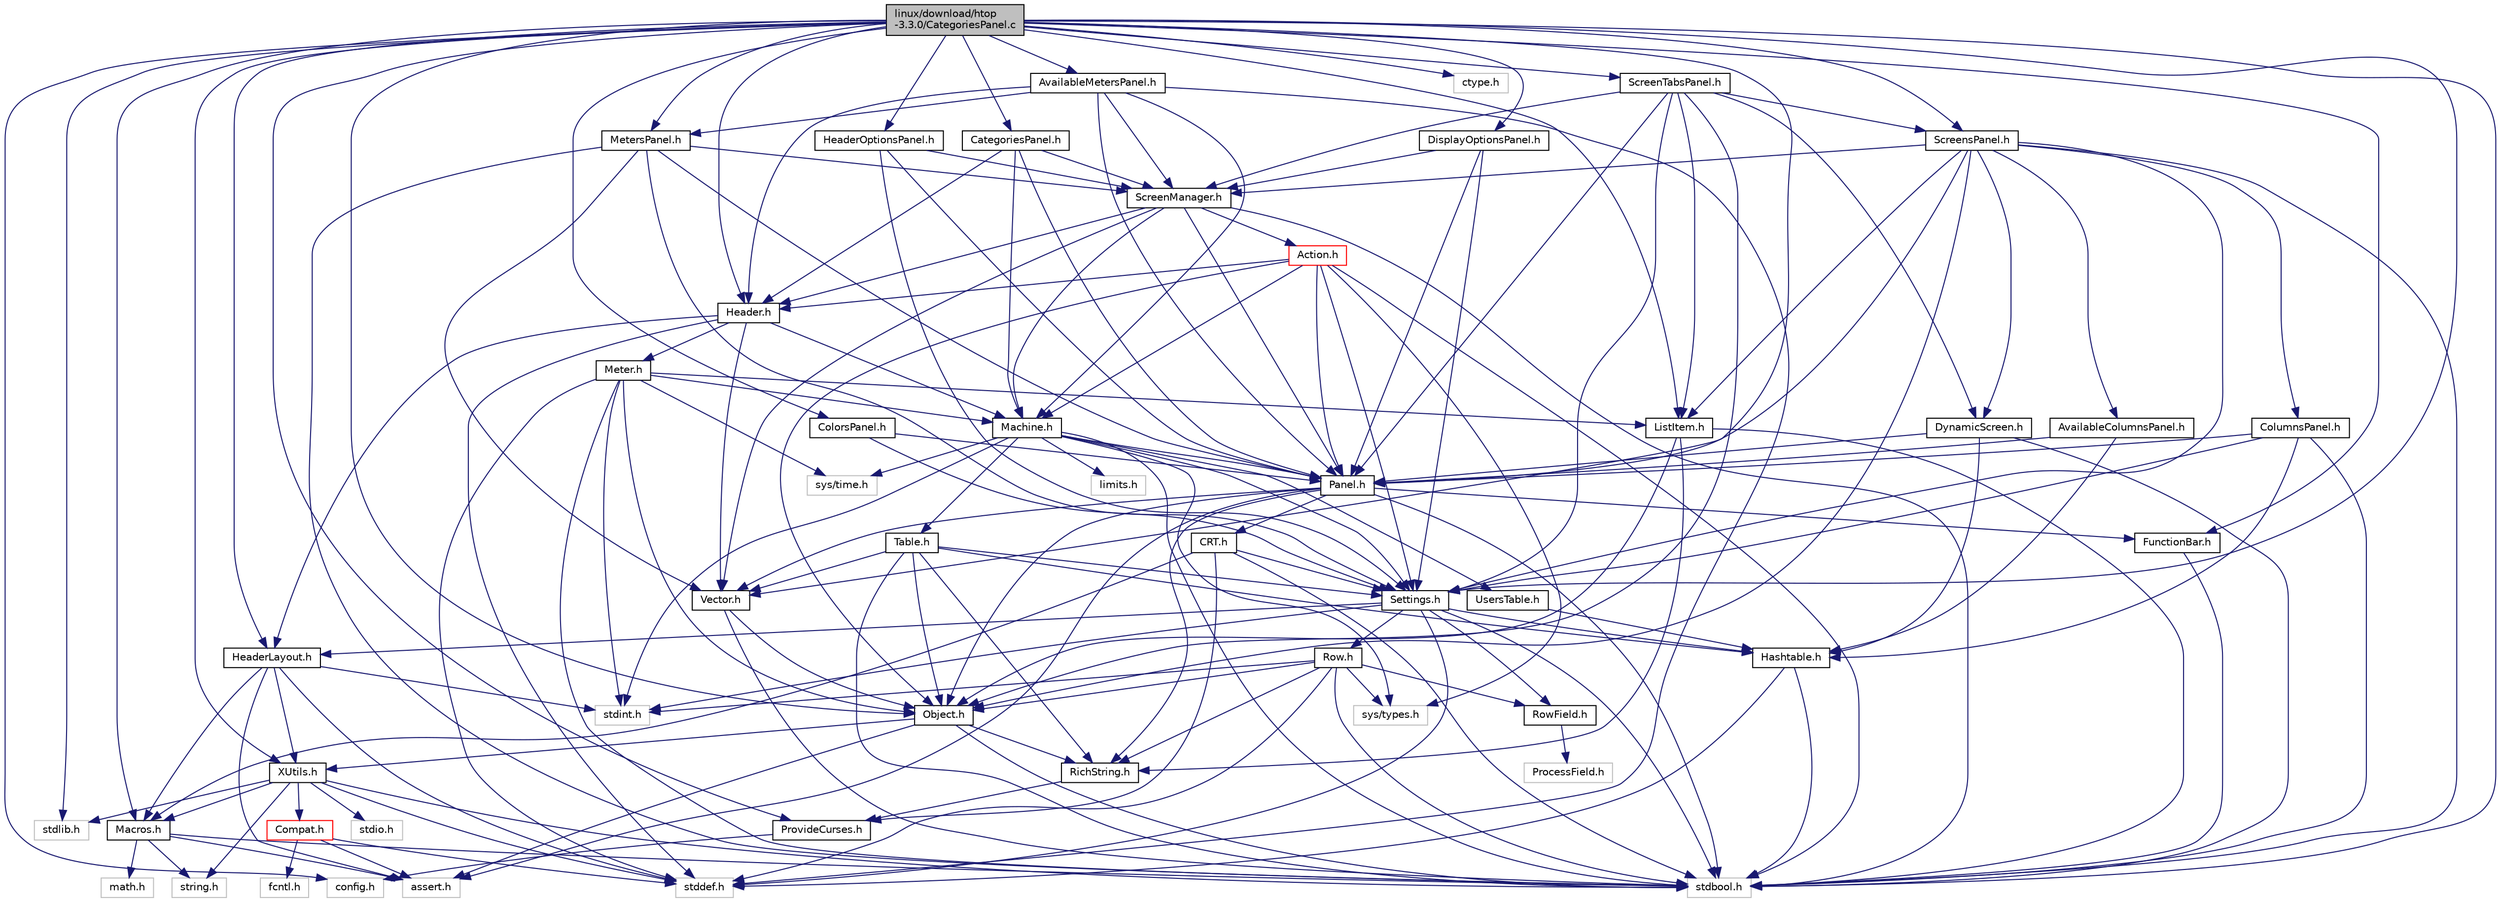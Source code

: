 digraph "linux/download/htop-3.3.0/CategoriesPanel.c"
{
  edge [fontname="Helvetica",fontsize="10",labelfontname="Helvetica",labelfontsize="10"];
  node [fontname="Helvetica",fontsize="10",shape=record];
  Node0 [label="linux/download/htop\l-3.3.0/CategoriesPanel.c",height=0.2,width=0.4,color="black", fillcolor="grey75", style="filled", fontcolor="black"];
  Node0 -> Node1 [color="midnightblue",fontsize="10",style="solid"];
  Node1 [label="config.h",height=0.2,width=0.4,color="grey75", fillcolor="white", style="filled"];
  Node0 -> Node2 [color="midnightblue",fontsize="10",style="solid"];
  Node2 [label="CategoriesPanel.h",height=0.2,width=0.4,color="black", fillcolor="white", style="filled",URL="$CategoriesPanel_8h.html"];
  Node2 -> Node3 [color="midnightblue",fontsize="10",style="solid"];
  Node3 [label="Header.h",height=0.2,width=0.4,color="black", fillcolor="white", style="filled",URL="$linux_2download_2htop-3_83_80_2Header_8h.html"];
  Node3 -> Node4 [color="midnightblue",fontsize="10",style="solid"];
  Node4 [label="stddef.h",height=0.2,width=0.4,color="grey75", fillcolor="white", style="filled"];
  Node3 -> Node5 [color="midnightblue",fontsize="10",style="solid"];
  Node5 [label="HeaderLayout.h",height=0.2,width=0.4,color="black", fillcolor="white", style="filled",URL="$HeaderLayout_8h.html"];
  Node5 -> Node6 [color="midnightblue",fontsize="10",style="solid"];
  Node6 [label="assert.h",height=0.2,width=0.4,color="grey75", fillcolor="white", style="filled"];
  Node5 -> Node4 [color="midnightblue",fontsize="10",style="solid"];
  Node5 -> Node7 [color="midnightblue",fontsize="10",style="solid"];
  Node7 [label="stdint.h",height=0.2,width=0.4,color="grey75", fillcolor="white", style="filled"];
  Node5 -> Node8 [color="midnightblue",fontsize="10",style="solid"];
  Node8 [label="Macros.h",height=0.2,width=0.4,color="black", fillcolor="white", style="filled",URL="$Macros_8h.html"];
  Node8 -> Node6 [color="midnightblue",fontsize="10",style="solid"];
  Node8 -> Node9 [color="midnightblue",fontsize="10",style="solid"];
  Node9 [label="math.h",height=0.2,width=0.4,color="grey75", fillcolor="white", style="filled"];
  Node8 -> Node10 [color="midnightblue",fontsize="10",style="solid"];
  Node10 [label="stdbool.h",height=0.2,width=0.4,color="grey75", fillcolor="white", style="filled"];
  Node8 -> Node11 [color="midnightblue",fontsize="10",style="solid"];
  Node11 [label="string.h",height=0.2,width=0.4,color="grey75", fillcolor="white", style="filled"];
  Node5 -> Node12 [color="midnightblue",fontsize="10",style="solid"];
  Node12 [label="XUtils.h",height=0.2,width=0.4,color="black", fillcolor="white", style="filled",URL="$XUtils_8h.html"];
  Node12 -> Node10 [color="midnightblue",fontsize="10",style="solid"];
  Node12 -> Node4 [color="midnightblue",fontsize="10",style="solid"];
  Node12 -> Node13 [color="midnightblue",fontsize="10",style="solid"];
  Node13 [label="stdio.h",height=0.2,width=0.4,color="grey75", fillcolor="white", style="filled"];
  Node12 -> Node14 [color="midnightblue",fontsize="10",style="solid"];
  Node14 [label="stdlib.h",height=0.2,width=0.4,color="grey75", fillcolor="white", style="filled"];
  Node12 -> Node11 [color="midnightblue",fontsize="10",style="solid"];
  Node12 -> Node15 [color="midnightblue",fontsize="10",style="solid"];
  Node15 [label="Compat.h",height=0.2,width=0.4,color="red", fillcolor="white", style="filled",URL="$Compat_8h.html"];
  Node15 -> Node6 [color="midnightblue",fontsize="10",style="solid"];
  Node15 -> Node16 [color="midnightblue",fontsize="10",style="solid"];
  Node16 [label="fcntl.h",height=0.2,width=0.4,color="grey75", fillcolor="white", style="filled"];
  Node15 -> Node4 [color="midnightblue",fontsize="10",style="solid"];
  Node12 -> Node8 [color="midnightblue",fontsize="10",style="solid"];
  Node3 -> Node19 [color="midnightblue",fontsize="10",style="solid"];
  Node19 [label="Machine.h",height=0.2,width=0.4,color="black", fillcolor="white", style="filled",URL="$Machine_8h.html"];
  Node19 -> Node20 [color="midnightblue",fontsize="10",style="solid"];
  Node20 [label="limits.h",height=0.2,width=0.4,color="grey75", fillcolor="white", style="filled"];
  Node19 -> Node10 [color="midnightblue",fontsize="10",style="solid"];
  Node19 -> Node7 [color="midnightblue",fontsize="10",style="solid"];
  Node19 -> Node21 [color="midnightblue",fontsize="10",style="solid"];
  Node21 [label="sys/time.h",height=0.2,width=0.4,color="grey75", fillcolor="white", style="filled"];
  Node19 -> Node22 [color="midnightblue",fontsize="10",style="solid"];
  Node22 [label="sys/types.h",height=0.2,width=0.4,color="grey75", fillcolor="white", style="filled"];
  Node19 -> Node23 [color="midnightblue",fontsize="10",style="solid"];
  Node23 [label="Panel.h",height=0.2,width=0.4,color="black", fillcolor="white", style="filled",URL="$Panel_8h.html"];
  Node23 -> Node6 [color="midnightblue",fontsize="10",style="solid"];
  Node23 -> Node10 [color="midnightblue",fontsize="10",style="solid"];
  Node23 -> Node24 [color="midnightblue",fontsize="10",style="solid"];
  Node24 [label="CRT.h",height=0.2,width=0.4,color="black", fillcolor="white", style="filled",URL="$CRT_8h.html"];
  Node24 -> Node10 [color="midnightblue",fontsize="10",style="solid"];
  Node24 -> Node8 [color="midnightblue",fontsize="10",style="solid"];
  Node24 -> Node25 [color="midnightblue",fontsize="10",style="solid"];
  Node25 [label="ProvideCurses.h",height=0.2,width=0.4,color="black", fillcolor="white", style="filled",URL="$ProvideCurses_8h.html"];
  Node25 -> Node1 [color="midnightblue",fontsize="10",style="solid"];
  Node24 -> Node26 [color="midnightblue",fontsize="10",style="solid"];
  Node26 [label="Settings.h",height=0.2,width=0.4,color="black", fillcolor="white", style="filled",URL="$Settings_8h.html"];
  Node26 -> Node10 [color="midnightblue",fontsize="10",style="solid"];
  Node26 -> Node4 [color="midnightblue",fontsize="10",style="solid"];
  Node26 -> Node7 [color="midnightblue",fontsize="10",style="solid"];
  Node26 -> Node27 [color="midnightblue",fontsize="10",style="solid"];
  Node27 [label="Hashtable.h",height=0.2,width=0.4,color="black", fillcolor="white", style="filled",URL="$Hashtable_8h.html"];
  Node27 -> Node10 [color="midnightblue",fontsize="10",style="solid"];
  Node27 -> Node4 [color="midnightblue",fontsize="10",style="solid"];
  Node26 -> Node5 [color="midnightblue",fontsize="10",style="solid"];
  Node26 -> Node28 [color="midnightblue",fontsize="10",style="solid"];
  Node28 [label="Row.h",height=0.2,width=0.4,color="black", fillcolor="white", style="filled",URL="$Row_8h.html"];
  Node28 -> Node10 [color="midnightblue",fontsize="10",style="solid"];
  Node28 -> Node4 [color="midnightblue",fontsize="10",style="solid"];
  Node28 -> Node7 [color="midnightblue",fontsize="10",style="solid"];
  Node28 -> Node22 [color="midnightblue",fontsize="10",style="solid"];
  Node28 -> Node29 [color="midnightblue",fontsize="10",style="solid"];
  Node29 [label="Object.h",height=0.2,width=0.4,color="black", fillcolor="white", style="filled",URL="$Object_8h.html"];
  Node29 -> Node6 [color="midnightblue",fontsize="10",style="solid"];
  Node29 -> Node10 [color="midnightblue",fontsize="10",style="solid"];
  Node29 -> Node30 [color="midnightblue",fontsize="10",style="solid"];
  Node30 [label="RichString.h",height=0.2,width=0.4,color="black", fillcolor="white", style="filled",URL="$RichString_8h.html"];
  Node30 -> Node25 [color="midnightblue",fontsize="10",style="solid"];
  Node29 -> Node12 [color="midnightblue",fontsize="10",style="solid"];
  Node28 -> Node30 [color="midnightblue",fontsize="10",style="solid"];
  Node28 -> Node31 [color="midnightblue",fontsize="10",style="solid"];
  Node31 [label="RowField.h",height=0.2,width=0.4,color="black", fillcolor="white", style="filled",URL="$RowField_8h.html"];
  Node31 -> Node32 [color="midnightblue",fontsize="10",style="solid"];
  Node32 [label="ProcessField.h",height=0.2,width=0.4,color="grey75", fillcolor="white", style="filled"];
  Node26 -> Node31 [color="midnightblue",fontsize="10",style="solid"];
  Node23 -> Node33 [color="midnightblue",fontsize="10",style="solid"];
  Node33 [label="FunctionBar.h",height=0.2,width=0.4,color="black", fillcolor="white", style="filled",URL="$FunctionBar_8h.html"];
  Node33 -> Node10 [color="midnightblue",fontsize="10",style="solid"];
  Node23 -> Node29 [color="midnightblue",fontsize="10",style="solid"];
  Node23 -> Node30 [color="midnightblue",fontsize="10",style="solid"];
  Node23 -> Node34 [color="midnightblue",fontsize="10",style="solid"];
  Node34 [label="Vector.h",height=0.2,width=0.4,color="black", fillcolor="white", style="filled",URL="$Vector_8h.html"];
  Node34 -> Node29 [color="midnightblue",fontsize="10",style="solid"];
  Node34 -> Node10 [color="midnightblue",fontsize="10",style="solid"];
  Node19 -> Node26 [color="midnightblue",fontsize="10",style="solid"];
  Node19 -> Node35 [color="midnightblue",fontsize="10",style="solid"];
  Node35 [label="Table.h",height=0.2,width=0.4,color="black", fillcolor="white", style="filled",URL="$Table_8h.html"];
  Node35 -> Node10 [color="midnightblue",fontsize="10",style="solid"];
  Node35 -> Node27 [color="midnightblue",fontsize="10",style="solid"];
  Node35 -> Node29 [color="midnightblue",fontsize="10",style="solid"];
  Node35 -> Node30 [color="midnightblue",fontsize="10",style="solid"];
  Node35 -> Node26 [color="midnightblue",fontsize="10",style="solid"];
  Node35 -> Node34 [color="midnightblue",fontsize="10",style="solid"];
  Node19 -> Node36 [color="midnightblue",fontsize="10",style="solid"];
  Node36 [label="UsersTable.h",height=0.2,width=0.4,color="black", fillcolor="white", style="filled",URL="$UsersTable_8h.html"];
  Node36 -> Node27 [color="midnightblue",fontsize="10",style="solid"];
  Node3 -> Node37 [color="midnightblue",fontsize="10",style="solid"];
  Node37 [label="Meter.h",height=0.2,width=0.4,color="black", fillcolor="white", style="filled",URL="$Meter_8h.html"];
  Node37 -> Node10 [color="midnightblue",fontsize="10",style="solid"];
  Node37 -> Node4 [color="midnightblue",fontsize="10",style="solid"];
  Node37 -> Node7 [color="midnightblue",fontsize="10",style="solid"];
  Node37 -> Node21 [color="midnightblue",fontsize="10",style="solid"];
  Node37 -> Node38 [color="midnightblue",fontsize="10",style="solid"];
  Node38 [label="ListItem.h",height=0.2,width=0.4,color="black", fillcolor="white", style="filled",URL="$ListItem_8h.html"];
  Node38 -> Node10 [color="midnightblue",fontsize="10",style="solid"];
  Node38 -> Node29 [color="midnightblue",fontsize="10",style="solid"];
  Node38 -> Node30 [color="midnightblue",fontsize="10",style="solid"];
  Node37 -> Node19 [color="midnightblue",fontsize="10",style="solid"];
  Node37 -> Node29 [color="midnightblue",fontsize="10",style="solid"];
  Node3 -> Node34 [color="midnightblue",fontsize="10",style="solid"];
  Node2 -> Node19 [color="midnightblue",fontsize="10",style="solid"];
  Node2 -> Node23 [color="midnightblue",fontsize="10",style="solid"];
  Node2 -> Node39 [color="midnightblue",fontsize="10",style="solid"];
  Node39 [label="ScreenManager.h",height=0.2,width=0.4,color="black", fillcolor="white", style="filled",URL="$ScreenManager_8h.html"];
  Node39 -> Node10 [color="midnightblue",fontsize="10",style="solid"];
  Node39 -> Node40 [color="midnightblue",fontsize="10",style="solid"];
  Node40 [label="Action.h",height=0.2,width=0.4,color="red", fillcolor="white", style="filled",URL="$Action_8h.html"];
  Node40 -> Node10 [color="midnightblue",fontsize="10",style="solid"];
  Node40 -> Node22 [color="midnightblue",fontsize="10",style="solid"];
  Node40 -> Node3 [color="midnightblue",fontsize="10",style="solid"];
  Node40 -> Node19 [color="midnightblue",fontsize="10",style="solid"];
  Node40 -> Node29 [color="midnightblue",fontsize="10",style="solid"];
  Node40 -> Node23 [color="midnightblue",fontsize="10",style="solid"];
  Node40 -> Node26 [color="midnightblue",fontsize="10",style="solid"];
  Node39 -> Node3 [color="midnightblue",fontsize="10",style="solid"];
  Node39 -> Node19 [color="midnightblue",fontsize="10",style="solid"];
  Node39 -> Node23 [color="midnightblue",fontsize="10",style="solid"];
  Node39 -> Node34 [color="midnightblue",fontsize="10",style="solid"];
  Node0 -> Node42 [color="midnightblue",fontsize="10",style="solid"];
  Node42 [label="ctype.h",height=0.2,width=0.4,color="grey75", fillcolor="white", style="filled"];
  Node0 -> Node10 [color="midnightblue",fontsize="10",style="solid"];
  Node0 -> Node14 [color="midnightblue",fontsize="10",style="solid"];
  Node0 -> Node43 [color="midnightblue",fontsize="10",style="solid"];
  Node43 [label="AvailableMetersPanel.h",height=0.2,width=0.4,color="black", fillcolor="white", style="filled",URL="$AvailableMetersPanel_8h.html"];
  Node43 -> Node4 [color="midnightblue",fontsize="10",style="solid"];
  Node43 -> Node3 [color="midnightblue",fontsize="10",style="solid"];
  Node43 -> Node19 [color="midnightblue",fontsize="10",style="solid"];
  Node43 -> Node44 [color="midnightblue",fontsize="10",style="solid"];
  Node44 [label="MetersPanel.h",height=0.2,width=0.4,color="black", fillcolor="white", style="filled",URL="$MetersPanel_8h.html"];
  Node44 -> Node10 [color="midnightblue",fontsize="10",style="solid"];
  Node44 -> Node23 [color="midnightblue",fontsize="10",style="solid"];
  Node44 -> Node39 [color="midnightblue",fontsize="10",style="solid"];
  Node44 -> Node26 [color="midnightblue",fontsize="10",style="solid"];
  Node44 -> Node34 [color="midnightblue",fontsize="10",style="solid"];
  Node43 -> Node23 [color="midnightblue",fontsize="10",style="solid"];
  Node43 -> Node39 [color="midnightblue",fontsize="10",style="solid"];
  Node0 -> Node45 [color="midnightblue",fontsize="10",style="solid"];
  Node45 [label="ColorsPanel.h",height=0.2,width=0.4,color="black", fillcolor="white", style="filled",URL="$ColorsPanel_8h.html"];
  Node45 -> Node23 [color="midnightblue",fontsize="10",style="solid"];
  Node45 -> Node26 [color="midnightblue",fontsize="10",style="solid"];
  Node0 -> Node46 [color="midnightblue",fontsize="10",style="solid"];
  Node46 [label="DisplayOptionsPanel.h",height=0.2,width=0.4,color="black", fillcolor="white", style="filled",URL="$DisplayOptionsPanel_8h.html"];
  Node46 -> Node23 [color="midnightblue",fontsize="10",style="solid"];
  Node46 -> Node39 [color="midnightblue",fontsize="10",style="solid"];
  Node46 -> Node26 [color="midnightblue",fontsize="10",style="solid"];
  Node0 -> Node33 [color="midnightblue",fontsize="10",style="solid"];
  Node0 -> Node3 [color="midnightblue",fontsize="10",style="solid"];
  Node0 -> Node5 [color="midnightblue",fontsize="10",style="solid"];
  Node0 -> Node47 [color="midnightblue",fontsize="10",style="solid"];
  Node47 [label="HeaderOptionsPanel.h",height=0.2,width=0.4,color="black", fillcolor="white", style="filled",URL="$HeaderOptionsPanel_8h.html"];
  Node47 -> Node23 [color="midnightblue",fontsize="10",style="solid"];
  Node47 -> Node39 [color="midnightblue",fontsize="10",style="solid"];
  Node47 -> Node26 [color="midnightblue",fontsize="10",style="solid"];
  Node0 -> Node38 [color="midnightblue",fontsize="10",style="solid"];
  Node0 -> Node8 [color="midnightblue",fontsize="10",style="solid"];
  Node0 -> Node44 [color="midnightblue",fontsize="10",style="solid"];
  Node0 -> Node29 [color="midnightblue",fontsize="10",style="solid"];
  Node0 -> Node25 [color="midnightblue",fontsize="10",style="solid"];
  Node0 -> Node48 [color="midnightblue",fontsize="10",style="solid"];
  Node48 [label="ScreensPanel.h",height=0.2,width=0.4,color="black", fillcolor="white", style="filled",URL="$ScreensPanel_8h.html"];
  Node48 -> Node10 [color="midnightblue",fontsize="10",style="solid"];
  Node48 -> Node49 [color="midnightblue",fontsize="10",style="solid"];
  Node49 [label="AvailableColumnsPanel.h",height=0.2,width=0.4,color="black", fillcolor="white", style="filled",URL="$AvailableColumnsPanel_8h.html"];
  Node49 -> Node27 [color="midnightblue",fontsize="10",style="solid"];
  Node49 -> Node23 [color="midnightblue",fontsize="10",style="solid"];
  Node48 -> Node50 [color="midnightblue",fontsize="10",style="solid"];
  Node50 [label="ColumnsPanel.h",height=0.2,width=0.4,color="black", fillcolor="white", style="filled",URL="$ColumnsPanel_8h.html"];
  Node50 -> Node10 [color="midnightblue",fontsize="10",style="solid"];
  Node50 -> Node27 [color="midnightblue",fontsize="10",style="solid"];
  Node50 -> Node23 [color="midnightblue",fontsize="10",style="solid"];
  Node50 -> Node26 [color="midnightblue",fontsize="10",style="solid"];
  Node48 -> Node51 [color="midnightblue",fontsize="10",style="solid"];
  Node51 [label="DynamicScreen.h",height=0.2,width=0.4,color="black", fillcolor="white", style="filled",URL="$DynamicScreen_8h.html"];
  Node51 -> Node10 [color="midnightblue",fontsize="10",style="solid"];
  Node51 -> Node27 [color="midnightblue",fontsize="10",style="solid"];
  Node51 -> Node23 [color="midnightblue",fontsize="10",style="solid"];
  Node48 -> Node38 [color="midnightblue",fontsize="10",style="solid"];
  Node48 -> Node29 [color="midnightblue",fontsize="10",style="solid"];
  Node48 -> Node23 [color="midnightblue",fontsize="10",style="solid"];
  Node48 -> Node39 [color="midnightblue",fontsize="10",style="solid"];
  Node48 -> Node26 [color="midnightblue",fontsize="10",style="solid"];
  Node0 -> Node52 [color="midnightblue",fontsize="10",style="solid"];
  Node52 [label="ScreenTabsPanel.h",height=0.2,width=0.4,color="black", fillcolor="white", style="filled",URL="$ScreenTabsPanel_8h.html"];
  Node52 -> Node51 [color="midnightblue",fontsize="10",style="solid"];
  Node52 -> Node38 [color="midnightblue",fontsize="10",style="solid"];
  Node52 -> Node29 [color="midnightblue",fontsize="10",style="solid"];
  Node52 -> Node23 [color="midnightblue",fontsize="10",style="solid"];
  Node52 -> Node48 [color="midnightblue",fontsize="10",style="solid"];
  Node52 -> Node39 [color="midnightblue",fontsize="10",style="solid"];
  Node52 -> Node26 [color="midnightblue",fontsize="10",style="solid"];
  Node0 -> Node26 [color="midnightblue",fontsize="10",style="solid"];
  Node0 -> Node34 [color="midnightblue",fontsize="10",style="solid"];
  Node0 -> Node12 [color="midnightblue",fontsize="10",style="solid"];
}
